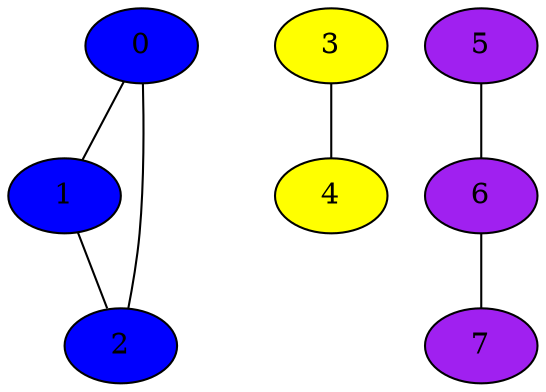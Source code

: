 digraph {
	0 [fillcolor = blue, style = filled];
	1 [fillcolor = blue, style = filled];
	2 [fillcolor = blue, style = filled];
	3 [fillcolor = yellow, style = filled];
	4 [fillcolor = yellow, style = filled];
	5 [fillcolor = purple, style = filled];
	6 [fillcolor = purple, style = filled];
	7 [fillcolor = purple, style = filled];
	0 -> 1 [dir=none];
	0 -> 2 [dir=none];
	1 -> 2 [dir=none];
	3 -> 4 [dir=none];
	5 -> 6 [dir=none];
	6 -> 7 [dir=none];
}